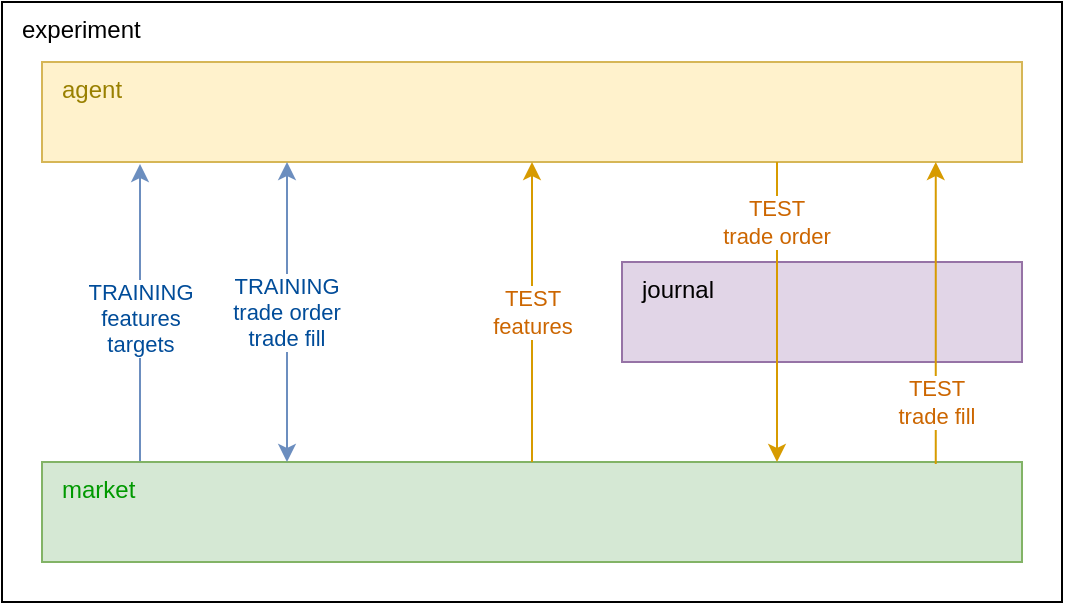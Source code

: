 <mxfile version="14.2.7" type="github">
  <diagram id="jFHu-Uw_6Qybbxez-DTa" name="Page-1">
    <mxGraphModel dx="1088" dy="832" grid="1" gridSize="10" guides="1" tooltips="1" connect="1" arrows="1" fold="1" page="1" pageScale="1" pageWidth="827" pageHeight="1169" math="0" shadow="0">
      <root>
        <mxCell id="0" />
        <mxCell id="1" parent="0" />
        <mxCell id="QBKzbU5vYwXkvodShvKb-1" value="experiment" style="rounded=0;whiteSpace=wrap;html=1;verticalAlign=top;align=left;spacing=2;spacingRight=0;spacingLeft=8;" vertex="1" parent="1">
          <mxGeometry x="60" y="410" width="530" height="300" as="geometry" />
        </mxCell>
        <mxCell id="QBKzbU5vYwXkvodShvKb-2" value="agent" style="rounded=0;whiteSpace=wrap;html=1;verticalAlign=top;align=left;spacing=2;spacingRight=0;spacingLeft=8;fillColor=#fff2cc;strokeColor=#d6b656;fontColor=#998000;" vertex="1" parent="1">
          <mxGeometry x="80" y="440" width="490" height="50" as="geometry" />
        </mxCell>
        <mxCell id="QBKzbU5vYwXkvodShvKb-3" value="TRAINING&lt;br&gt;features&lt;br&gt;targets" style="edgeStyle=orthogonalEdgeStyle;rounded=0;orthogonalLoop=1;jettySize=auto;html=1;entryX=0.1;entryY=1.02;entryDx=0;entryDy=0;exitX=0.105;exitY=0;exitDx=0;exitDy=0;entryPerimeter=0;exitPerimeter=0;fillColor=#dae8fc;strokeColor=#6c8ebf;fontColor=#004C99;" edge="1" parent="1" source="QBKzbU5vYwXkvodShvKb-4" target="QBKzbU5vYwXkvodShvKb-2">
          <mxGeometry relative="1" as="geometry">
            <Array as="points">
              <mxPoint x="132" y="641" />
              <mxPoint x="129" y="641" />
            </Array>
          </mxGeometry>
        </mxCell>
        <mxCell id="QBKzbU5vYwXkvodShvKb-4" value="market" style="rounded=0;whiteSpace=wrap;html=1;align=left;verticalAlign=top;spacing=2;spacingRight=0;spacingLeft=8;fillColor=#d5e8d4;strokeColor=#82b366;fontColor=#009900;" vertex="1" parent="1">
          <mxGeometry x="80" y="640" width="490" height="50" as="geometry" />
        </mxCell>
        <mxCell id="QBKzbU5vYwXkvodShvKb-5" value="journal" style="rounded=0;whiteSpace=wrap;html=1;verticalAlign=top;align=left;spacing=2;spacingRight=0;spacingLeft=8;strokeWidth=1;strokeColor=#9673a6;fillColor=#e1d5e7;" vertex="1" parent="1">
          <mxGeometry x="370" y="540" width="200" height="50" as="geometry" />
        </mxCell>
        <mxCell id="QBKzbU5vYwXkvodShvKb-6" value="TEST&lt;br&gt;trade fill" style="edgeStyle=orthogonalEdgeStyle;rounded=0;orthogonalLoop=1;jettySize=auto;html=1;entryX=0.912;entryY=1;entryDx=0;entryDy=0;jumpStyle=none;comic=0;exitX=0.912;exitY=0.02;exitDx=0;exitDy=0;exitPerimeter=0;entryPerimeter=0;fillColor=#ffe6cc;strokeColor=#d79b00;fontColor=#CC6600;labelBackgroundColor=#ffffff;labelBorderColor=none;" edge="1" parent="1" source="QBKzbU5vYwXkvodShvKb-4" target="QBKzbU5vYwXkvodShvKb-2">
          <mxGeometry x="-0.589" relative="1" as="geometry">
            <mxPoint x="440" y="530" as="sourcePoint" />
            <mxPoint x="440" y="690" as="targetPoint" />
            <mxPoint as="offset" />
          </mxGeometry>
        </mxCell>
        <mxCell id="QBKzbU5vYwXkvodShvKb-7" value="TEST&lt;br&gt;trade order" style="edgeStyle=orthogonalEdgeStyle;rounded=0;orthogonalLoop=1;jettySize=auto;html=1;entryX=0.75;entryY=0;entryDx=0;entryDy=0;jumpStyle=none;comic=0;exitX=0.75;exitY=1;exitDx=0;exitDy=0;fillColor=#ffe6cc;strokeColor=#d79b00;fontColor=#CC6600;labelBackgroundColor=#ffffff;labelBorderColor=none;" edge="1" parent="1" source="QBKzbU5vYwXkvodShvKb-2" target="QBKzbU5vYwXkvodShvKb-4">
          <mxGeometry x="-0.6" relative="1" as="geometry">
            <Array as="points">
              <mxPoint x="448" y="570" />
              <mxPoint x="448" y="570" />
            </Array>
            <mxPoint as="offset" />
          </mxGeometry>
        </mxCell>
        <mxCell id="QBKzbU5vYwXkvodShvKb-8" value="TRAINING&lt;br&gt;trade order&lt;br&gt;trade fill" style="edgeStyle=orthogonalEdgeStyle;rounded=0;orthogonalLoop=1;jettySize=auto;html=1;entryX=0.25;entryY=1;entryDx=0;entryDy=0;startArrow=classic;startFill=1;exitX=0.25;exitY=0;exitDx=0;exitDy=0;fillColor=#dae8fc;strokeColor=#6c8ebf;fontColor=#004C99;" edge="1" parent="1" source="QBKzbU5vYwXkvodShvKb-4" target="QBKzbU5vYwXkvodShvKb-2">
          <mxGeometry relative="1" as="geometry">
            <mxPoint x="279" y="639" as="sourcePoint" />
            <mxPoint x="202" y="501" as="targetPoint" />
            <Array as="points" />
          </mxGeometry>
        </mxCell>
        <mxCell id="QBKzbU5vYwXkvodShvKb-9" value="TEST&lt;br&gt;features" style="edgeStyle=orthogonalEdgeStyle;rounded=0;orthogonalLoop=1;jettySize=auto;html=1;entryX=0.5;entryY=1;entryDx=0;entryDy=0;startArrow=none;startFill=0;exitX=0.5;exitY=0;exitDx=0;exitDy=0;fillColor=#ffe6cc;strokeColor=#d79b00;fontColor=#CC6600;" edge="1" parent="1" source="QBKzbU5vYwXkvodShvKb-4" target="QBKzbU5vYwXkvodShvKb-2">
          <mxGeometry relative="1" as="geometry">
            <mxPoint x="212.5" y="650" as="sourcePoint" />
            <mxPoint x="212.5" y="500" as="targetPoint" />
            <Array as="points" />
          </mxGeometry>
        </mxCell>
      </root>
    </mxGraphModel>
  </diagram>
</mxfile>
